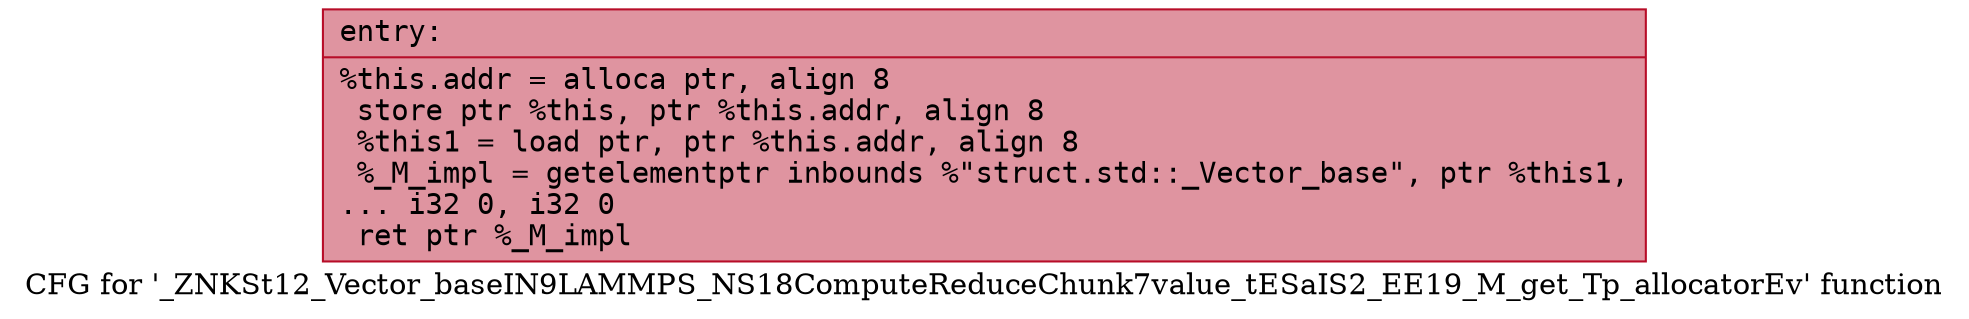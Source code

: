 digraph "CFG for '_ZNKSt12_Vector_baseIN9LAMMPS_NS18ComputeReduceChunk7value_tESaIS2_EE19_M_get_Tp_allocatorEv' function" {
	label="CFG for '_ZNKSt12_Vector_baseIN9LAMMPS_NS18ComputeReduceChunk7value_tESaIS2_EE19_M_get_Tp_allocatorEv' function";

	Node0x562fdb287110 [shape=record,color="#b70d28ff", style=filled, fillcolor="#b70d2870" fontname="Courier",label="{entry:\l|  %this.addr = alloca ptr, align 8\l  store ptr %this, ptr %this.addr, align 8\l  %this1 = load ptr, ptr %this.addr, align 8\l  %_M_impl = getelementptr inbounds %\"struct.std::_Vector_base\", ptr %this1,\l... i32 0, i32 0\l  ret ptr %_M_impl\l}"];
}

